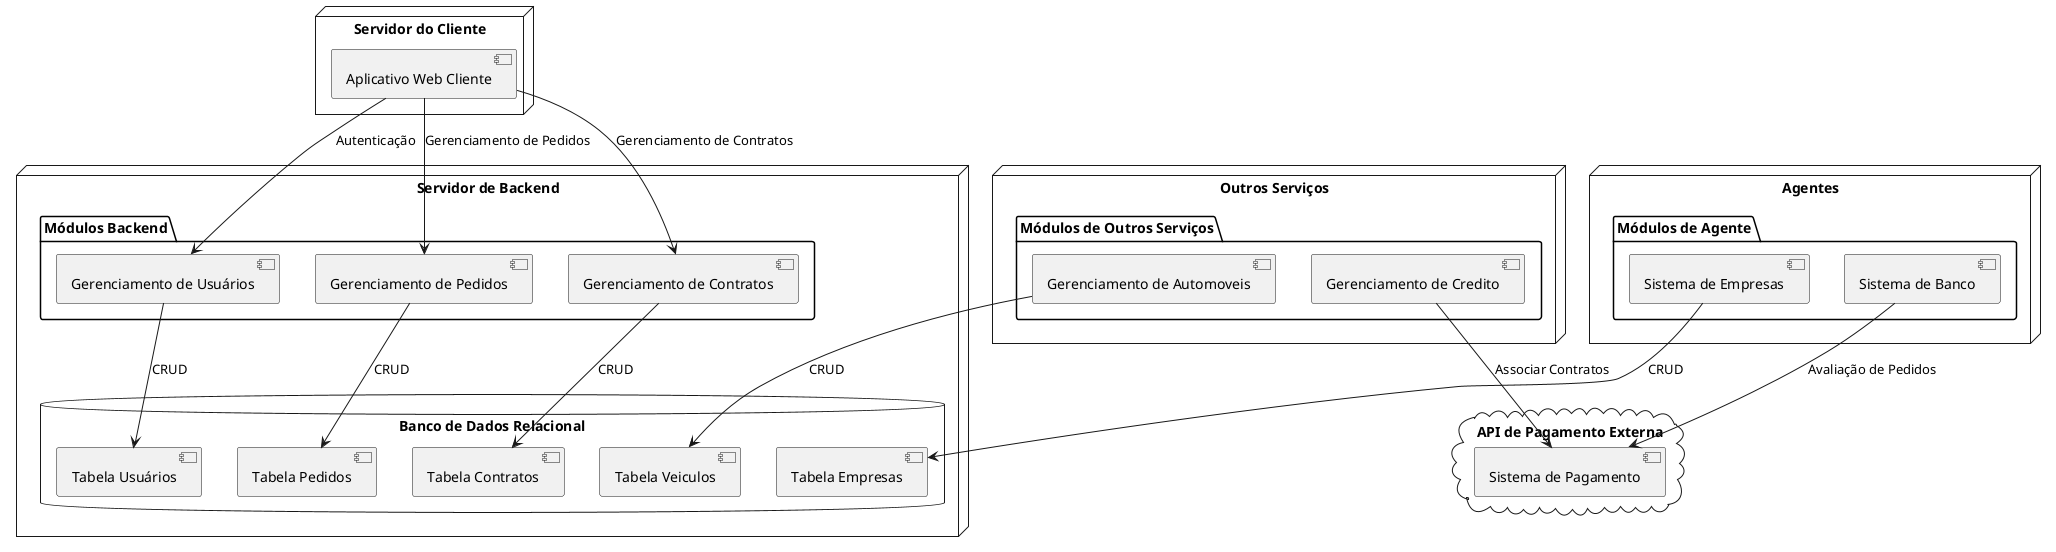 @startuml
!define RECTANGLE RECTANGLE

node "Servidor do Cliente" {
    [Aplicativo Web Cliente]
}

node "Servidor de Backend" {
    package "Módulos Backend" {
        [Gerenciamento de Usuários]
        [Gerenciamento de Pedidos]
        [Gerenciamento de Contratos]
    }
    database "Banco de Dados Relacional" {
        [Tabela Usuários]
        [Tabela Pedidos]
        [Tabela Contratos]
        [Tabela Veiculos]
        [Tabela Empresas]
    }
}

node "Agentes" {
    package "Módulos de Agente" {
        [Sistema de Banco]
        [Sistema de Empresas]
    }
}

node "Outros Serviços" {
    package "Módulos de Outros Serviços" {
        [Gerenciamento de Credito]
        [Gerenciamento de Automoveis]
    }
}

cloud "API de Pagamento Externa" {
    [Sistema de Pagamento]
}

[Aplicativo Web Cliente] --> [Gerenciamento de Usuários] : Autenticação
[Aplicativo Web Cliente] --> [Gerenciamento de Pedidos] : Gerenciamento de Pedidos
[Aplicativo Web Cliente] --> [Gerenciamento de Contratos] : Gerenciamento de Contratos

[Gerenciamento de Usuários] --> [Tabela Usuários] : CRUD
[Gerenciamento de Pedidos] --> [Tabela Pedidos] : CRUD
[Gerenciamento de Contratos] --> [Tabela Contratos] : CRUD
[Sistema de Empresas] --> [Tabela Empresas] : CRUD
[Sistema de Banco] --> [Sistema de Pagamento] : Avaliação de Pedidos
[Gerenciamento de Automoveis] --> [Tabela Veiculos]: CRUD
[Gerenciamento de Credito] --> [Sistema de Pagamento] : Associar Contratos
@enduml